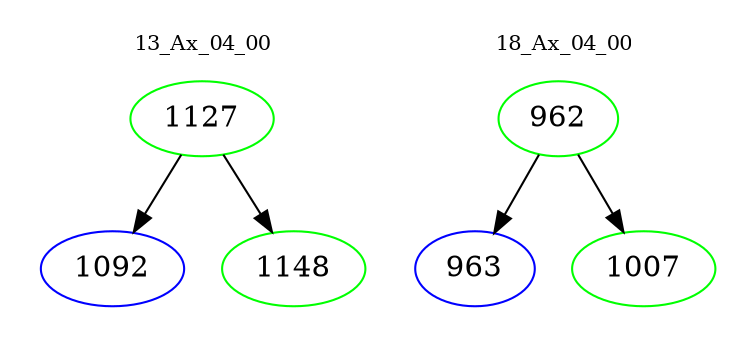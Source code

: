 digraph{
subgraph cluster_0 {
color = white
label = "13_Ax_04_00";
fontsize=10;
T0_1127 [label="1127", color="green"]
T0_1127 -> T0_1092 [color="black"]
T0_1092 [label="1092", color="blue"]
T0_1127 -> T0_1148 [color="black"]
T0_1148 [label="1148", color="green"]
}
subgraph cluster_1 {
color = white
label = "18_Ax_04_00";
fontsize=10;
T1_962 [label="962", color="green"]
T1_962 -> T1_963 [color="black"]
T1_963 [label="963", color="blue"]
T1_962 -> T1_1007 [color="black"]
T1_1007 [label="1007", color="green"]
}
}
